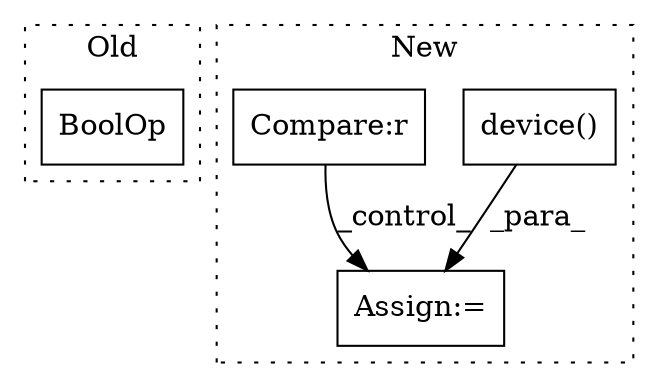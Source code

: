 digraph G {
subgraph cluster0 {
1 [label="BoolOp" a="72" s="4730" l="58" shape="box"];
label = "Old";
style="dotted";
}
subgraph cluster1 {
2 [label="device()" a="75" s="4742,4761" l="13,1" shape="box"];
3 [label="Assign:=" a="68" s="4850" l="3" shape="box"];
4 [label="Compare:r" a="40" s="4804" l="20" shape="box"];
label = "New";
style="dotted";
}
2 -> 3 [label="_para_"];
4 -> 3 [label="_control_"];
}